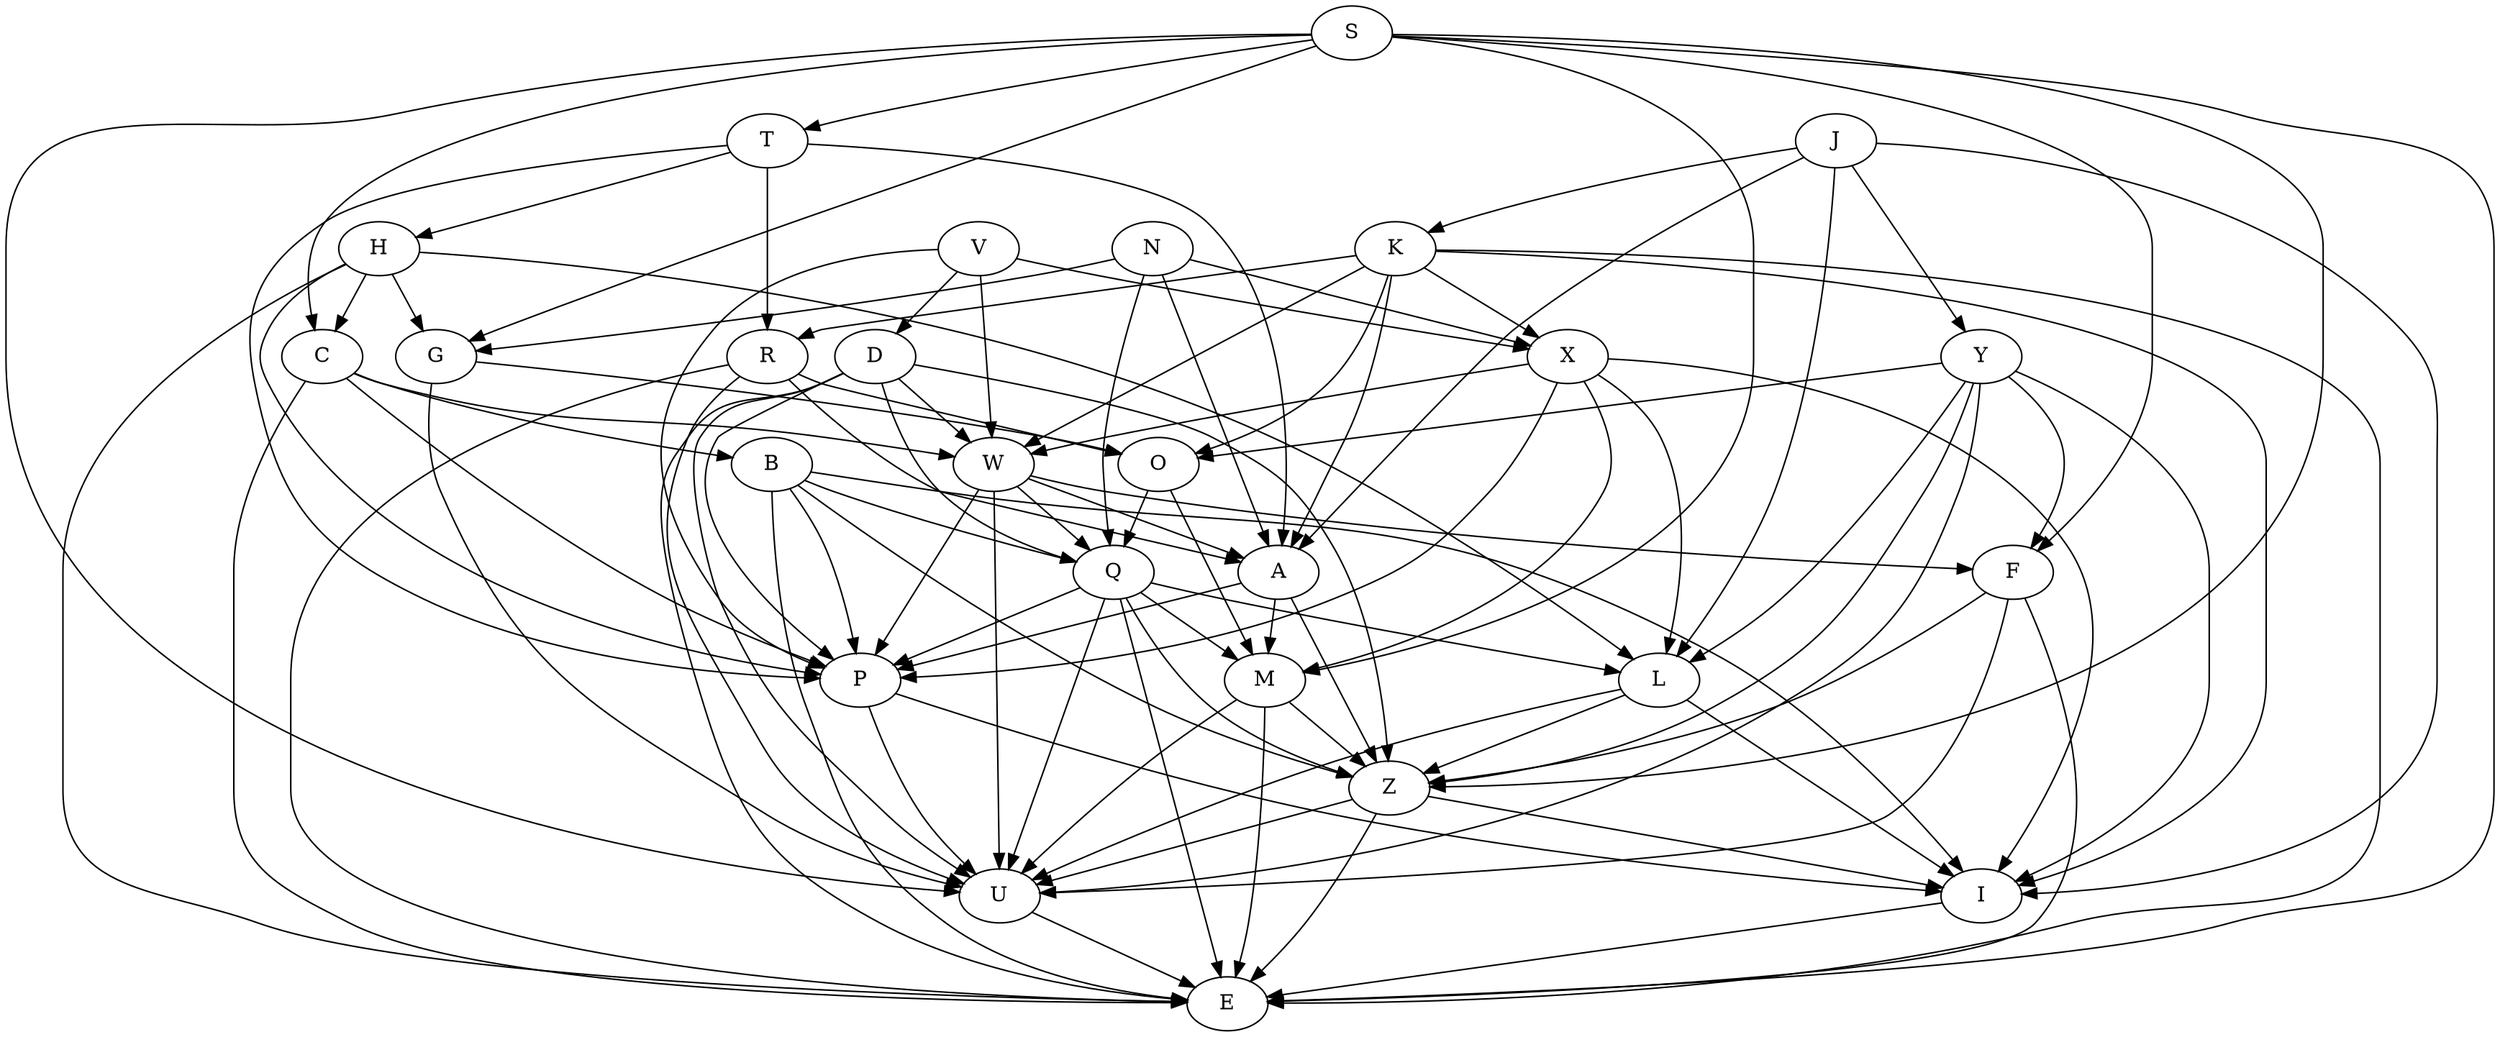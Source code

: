 digraph G {
   J -> K;
   N -> X;
   S -> G;
   T -> R;
   H -> L;
   V -> W;
   G -> U;
   K -> A;
   D -> Z;
   C -> E;
   X -> P;
   Y -> U;
   R -> O;
   W -> U;
   O -> Q;
   A -> P;
   B -> E;
   F -> E;
   Q -> U;
   M -> E;
   P -> U;
   L -> Z;
   Z -> U;
   U -> E;
   I -> E;
   H -> G;
   X -> I;
   K -> X;
   Z -> I;
   S -> M;
   L -> U;
   A -> M;
   W -> A;
   N -> A;
   S -> E;
   W -> Q;
   J -> L;
   Q -> L;
   M -> U;
   H -> E;
   D -> E;
   V -> P;
   Q -> M;
   X -> W;
   K -> I;
   T -> H;
   Y -> L;
   G -> O;
   M -> Z;
   F -> Z;
   Q -> E;
   H -> C;
   Q -> P;
   D -> U;
   Z -> E;
   O -> M;
   L -> I;
   J -> A;
   Q -> Z;
   P -> I;
   K -> O;
   R -> E;
   W -> F;
   D -> Q;
   R -> U;
   W -> P;
   S -> Z;
   T -> P;
   B -> Q;
   S -> T;
   R -> A;
   K -> R;
   N -> G;
   C -> W;
   T -> A;
   B -> Z;
   C -> P;
   D -> P;
   B -> P;
   F -> U;
   V -> X;
   K -> W;
   Y -> I;
   C -> B;
   X -> L;
   X -> M;
   H -> P;
   S -> F;
   J -> Y;
   Y -> Z;
   B -> I;
   S -> C;
   K -> E;
   N -> Q;
   A -> Z;
   J -> I;
   Y -> O;
   Y -> F;
   S -> U;
   D -> W;
   V -> D;
}
